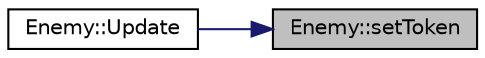 digraph "Enemy::setToken"
{
 // LATEX_PDF_SIZE
  edge [fontname="Helvetica",fontsize="10",labelfontname="Helvetica",labelfontsize="10"];
  node [fontname="Helvetica",fontsize="10",shape=record];
  rankdir="RL";
  Node1 [label="Enemy::setToken",height=0.2,width=0.4,color="black", fillcolor="grey75", style="filled", fontcolor="black",tooltip="sets the value of the token"];
  Node1 -> Node2 [dir="back",color="midnightblue",fontsize="10",style="solid",fontname="Helvetica"];
  Node2 [label="Enemy::Update",height=0.2,width=0.4,color="black", fillcolor="white", style="filled",URL="$class_enemy.html#aaa82099578cf100fadda6c2d87c8e076",tooltip="Updates the game object with functionality."];
}

